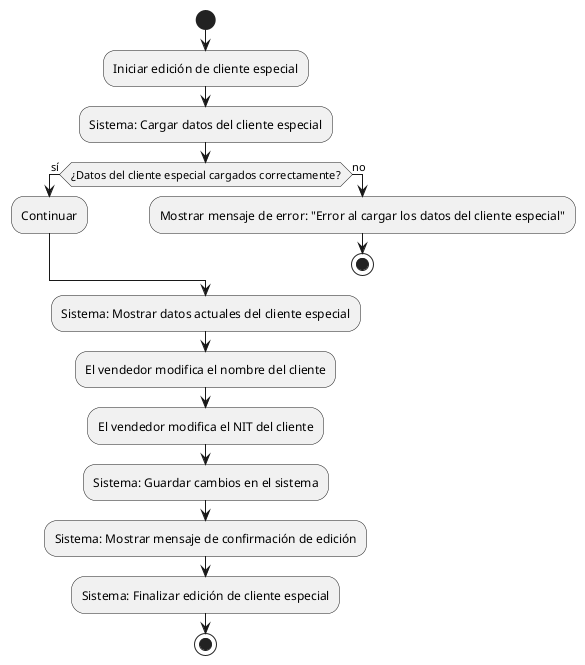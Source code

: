 @startuml editar cliente

start

:Iniciar edición de cliente especial;
:Sistema: Cargar datos del cliente especial;
if (¿Datos del cliente especial cargados correctamente?) then (sí)
  :Continuar;
else (no)
  :Mostrar mensaje de error: "Error al cargar los datos del cliente especial";
  stop
endif

:Sistema: Mostrar datos actuales del cliente especial;
:El vendedor modifica el nombre del cliente;
:El vendedor modifica el NIT del cliente;
:Sistema: Guardar cambios en el sistema;
:Sistema: Mostrar mensaje de confirmación de edición;
:Sistema: Finalizar edición de cliente especial;
stop

@enduml
